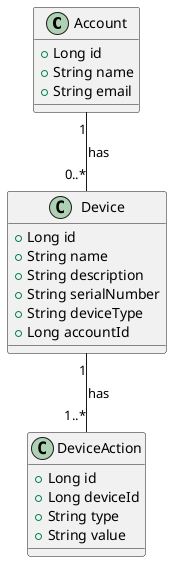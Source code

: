@startuml

class Account {
  +Long id
  +String name
  +String email
}

class Device {
  +Long id
  +String name
  +String description
  +String serialNumber
  +String deviceType
  +Long accountId
}

class DeviceAction {
  +Long id
  +Long deviceId
  +String type
  +String value
}

Account "1" -- "0..*" Device : has
Device "1" -- "1..*" DeviceAction : has
@enduml